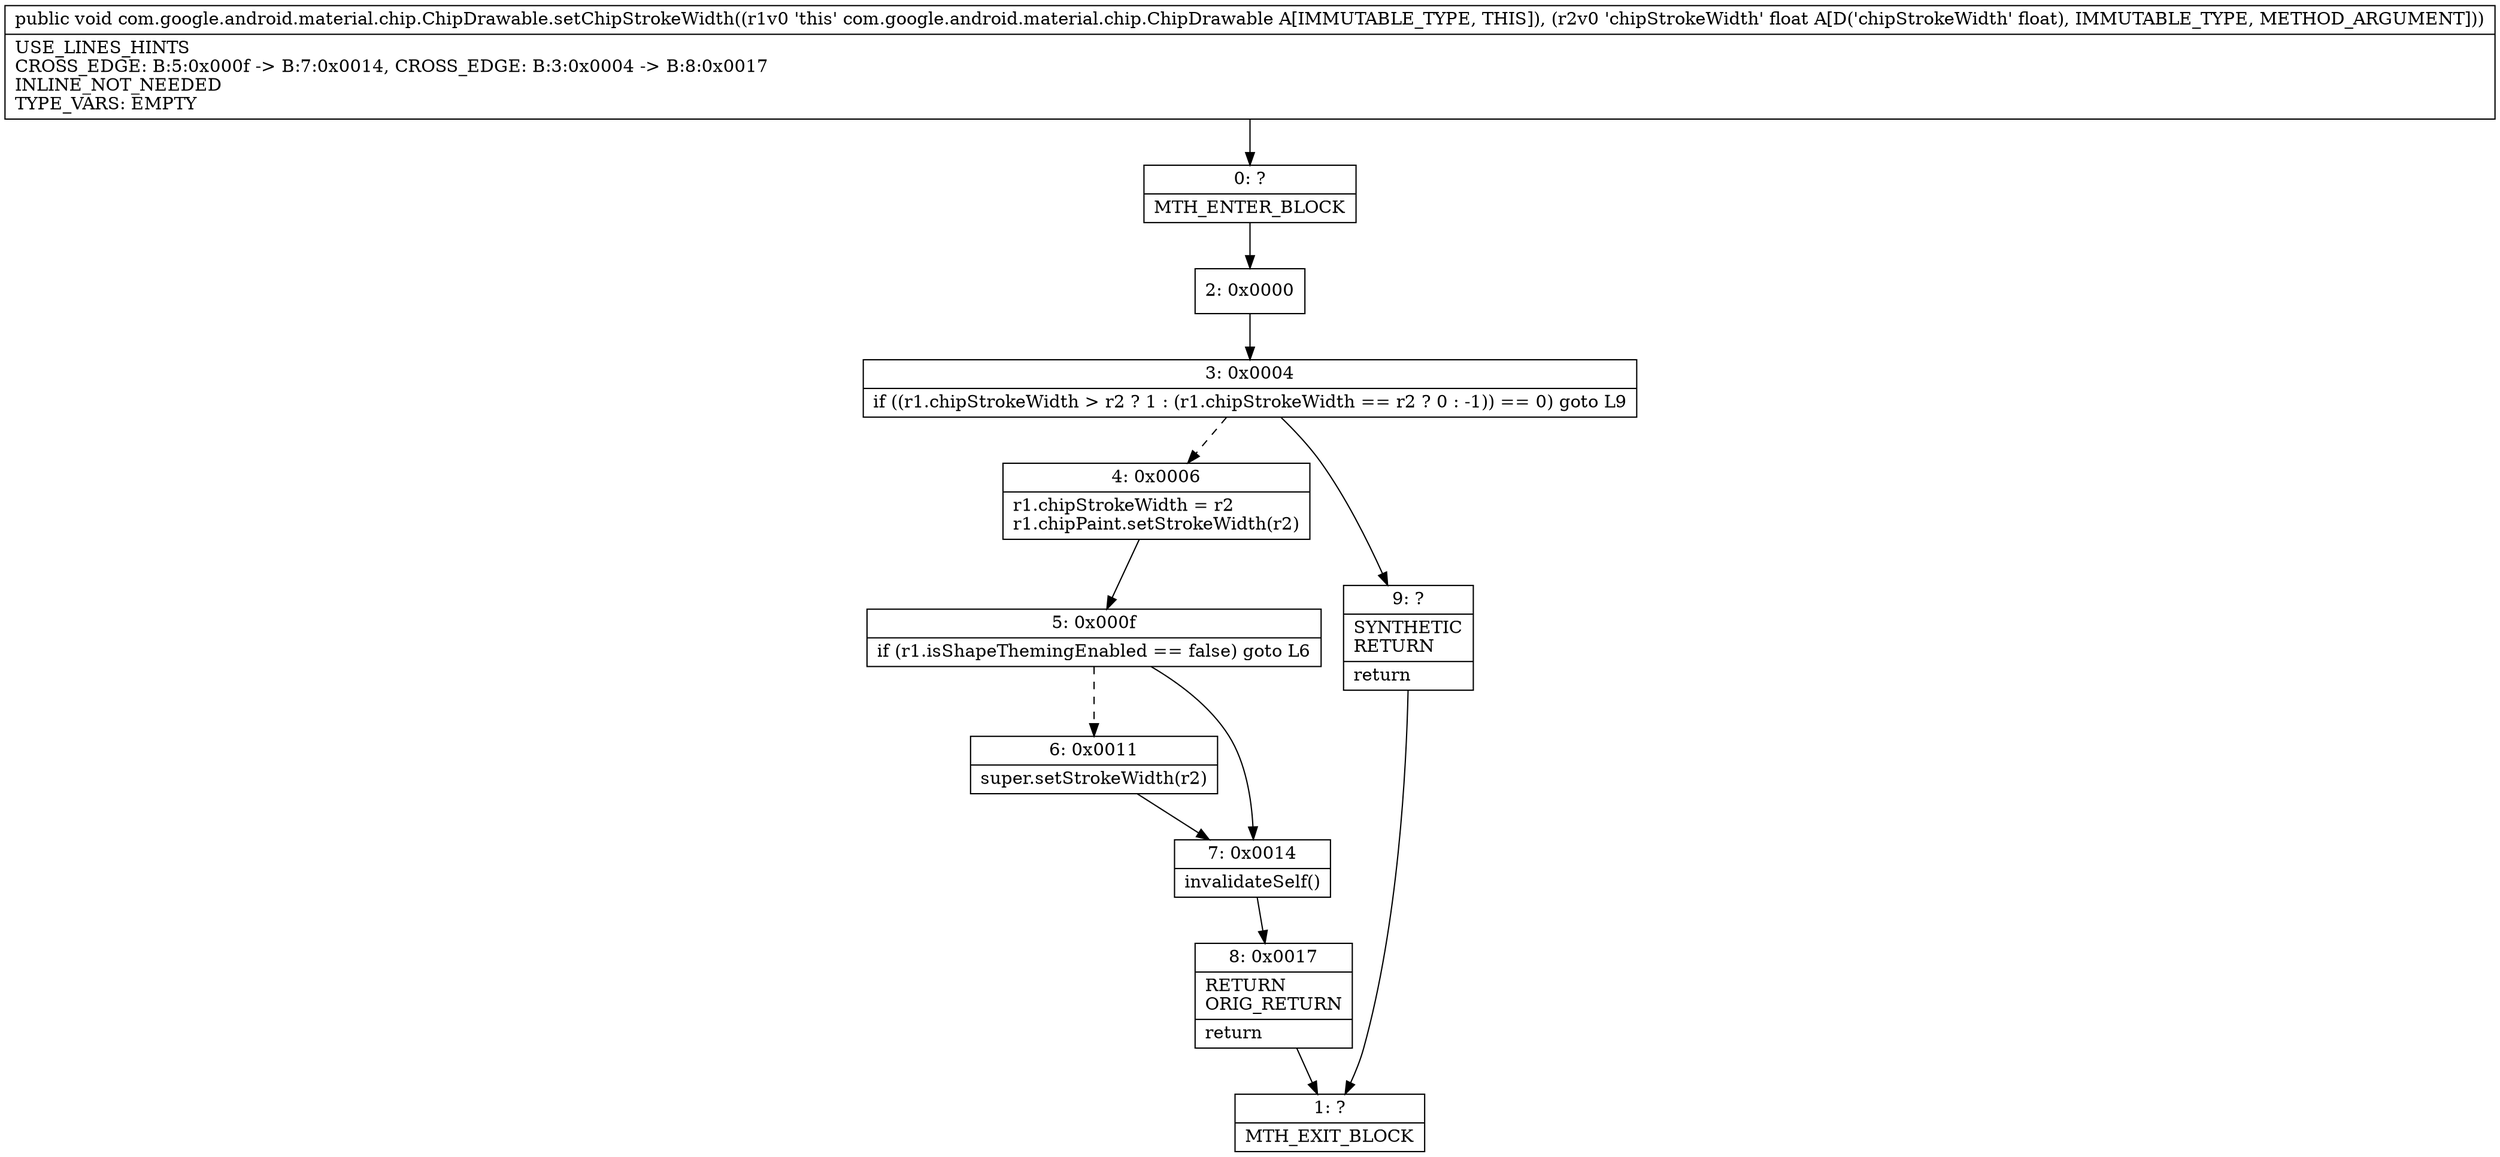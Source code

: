 digraph "CFG forcom.google.android.material.chip.ChipDrawable.setChipStrokeWidth(F)V" {
Node_0 [shape=record,label="{0\:\ ?|MTH_ENTER_BLOCK\l}"];
Node_2 [shape=record,label="{2\:\ 0x0000}"];
Node_3 [shape=record,label="{3\:\ 0x0004|if ((r1.chipStrokeWidth \> r2 ? 1 : (r1.chipStrokeWidth == r2 ? 0 : \-1)) == 0) goto L9\l}"];
Node_4 [shape=record,label="{4\:\ 0x0006|r1.chipStrokeWidth = r2\lr1.chipPaint.setStrokeWidth(r2)\l}"];
Node_5 [shape=record,label="{5\:\ 0x000f|if (r1.isShapeThemingEnabled == false) goto L6\l}"];
Node_6 [shape=record,label="{6\:\ 0x0011|super.setStrokeWidth(r2)\l}"];
Node_7 [shape=record,label="{7\:\ 0x0014|invalidateSelf()\l}"];
Node_8 [shape=record,label="{8\:\ 0x0017|RETURN\lORIG_RETURN\l|return\l}"];
Node_1 [shape=record,label="{1\:\ ?|MTH_EXIT_BLOCK\l}"];
Node_9 [shape=record,label="{9\:\ ?|SYNTHETIC\lRETURN\l|return\l}"];
MethodNode[shape=record,label="{public void com.google.android.material.chip.ChipDrawable.setChipStrokeWidth((r1v0 'this' com.google.android.material.chip.ChipDrawable A[IMMUTABLE_TYPE, THIS]), (r2v0 'chipStrokeWidth' float A[D('chipStrokeWidth' float), IMMUTABLE_TYPE, METHOD_ARGUMENT]))  | USE_LINES_HINTS\lCROSS_EDGE: B:5:0x000f \-\> B:7:0x0014, CROSS_EDGE: B:3:0x0004 \-\> B:8:0x0017\lINLINE_NOT_NEEDED\lTYPE_VARS: EMPTY\l}"];
MethodNode -> Node_0;Node_0 -> Node_2;
Node_2 -> Node_3;
Node_3 -> Node_4[style=dashed];
Node_3 -> Node_9;
Node_4 -> Node_5;
Node_5 -> Node_6[style=dashed];
Node_5 -> Node_7;
Node_6 -> Node_7;
Node_7 -> Node_8;
Node_8 -> Node_1;
Node_9 -> Node_1;
}

